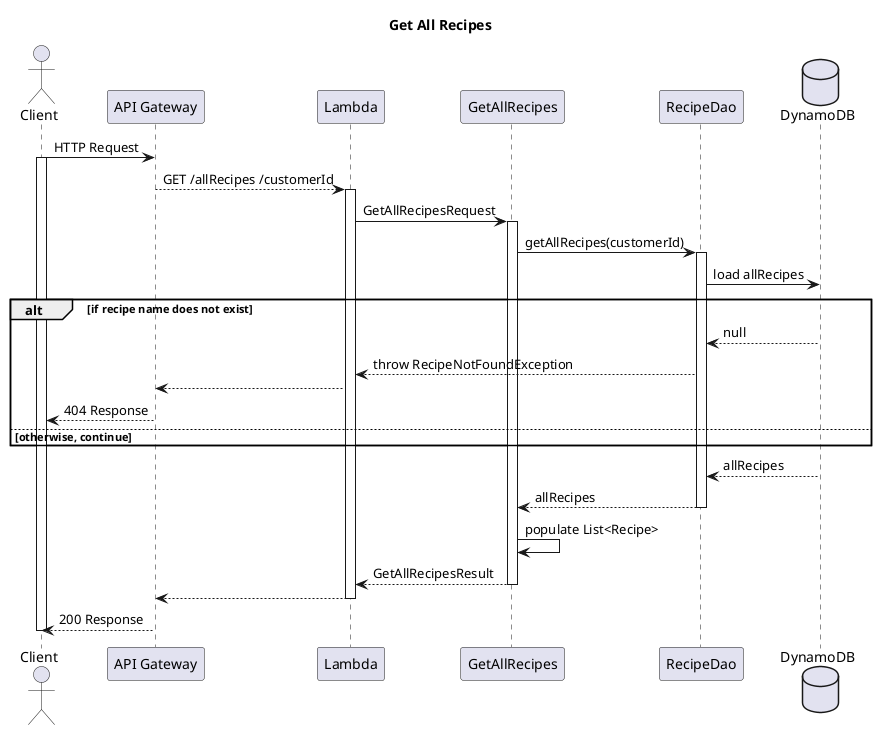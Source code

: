 @startuml
title Get All Recipes

actor Client
participant "API Gateway" as APIGateway
participant Lambda
participant GetAllRecipes
participant RecipeDao
database DynamoDB


Client -> APIGateway : HTTP Request
activate Client
APIGateway --> Lambda : GET /allRecipes /customerId
activate Lambda


Lambda -> GetAllRecipes: GetAllRecipesRequest
activate GetAllRecipes
GetAllRecipes -> RecipeDao : getAllRecipes(customerId)
activate RecipeDao
RecipeDao -> DynamoDB : load allRecipes
alt if recipe name does not exist
    RecipeDao <-- DynamoDB : null
    Lambda <-- RecipeDao : throw RecipeNotFoundException
    APIGateway <-- Lambda
    Client <-- APIGateway : 404 Response
else otherwise, continue
end

RecipeDao <-- DynamoDB : allRecipes
GetAllRecipes <-- RecipeDao : allRecipes
deactivate RecipeDao
GetAllRecipes -> GetAllRecipes : populate List<Recipe>
Lambda <-- GetAllRecipes : GetAllRecipesResult
deactivate GetAllRecipes
APIGateway <-- Lambda


deactivate Lambda
Client <-- APIGateway : 200 Response
deactivate Client

@enduml